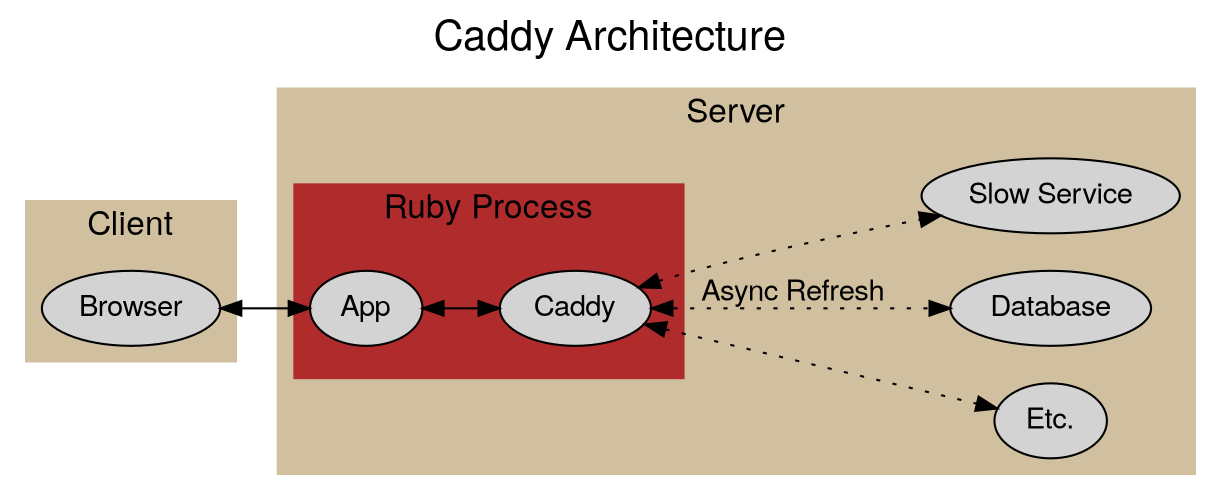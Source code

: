 digraph G {
  label="Caddy Architecture"
  labelloc="top"
  fontsize=20
  fontname="Helvetica Neue"
  node [shape="ellipse", style="filled", fontname="Helvetica Neue"]
  edge [fontname="Helvetica Neue"]
  peripheries=0
  rankdir="LR"
  subgraph clusterClient {
    bgcolor="#d0c0a0"
    fontsize=16
    label="Client"
    Browser
  }
  subgraph clusterServer {
    bgcolor="#d0c0a0"
    fontsize=16
    label="Server"
    subgraph clusterApp {
      bgcolor="#b02b2c"
      label="Ruby Process"
      App
      subgraph clusterCaddy {
        bgcolor="#b02b2c"
        label=""
        Caddy
      }
    }
    "Etc."
    Database
    "Slow Service"
  }
  Browser -> App [dir="both"]
  App -> Caddy [dir="both"]
  Caddy -> Database [label="Async Refresh", style="dotted", dir="both"]
  Caddy -> "Slow Service" [style="dotted", dir="both"]
  Caddy -> "Etc." [style="dotted", dir="both"]
}

